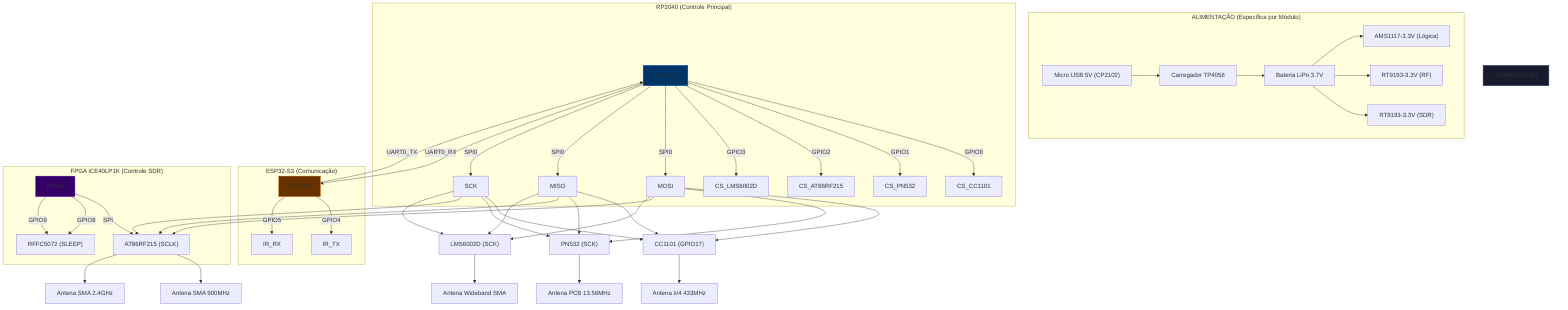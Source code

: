 graph TD
    %% ================ SEÇÃO DE ALIMENTAÇÃO ================
    subgraph "ALIMENTAÇÃO (Específica por Módulo)"
        USB["Micro USB 5V (CP2102)"] --> TP4056["Carregador TP4056"]
        TP4056 --> Bateria["Bateria LiPo 3.7V"]
        Bateria --> AMS1117_3V3["AMS1117-3.3V (Lógica)"]
        Bateria --> LDO_RF["RT9193-3.3V (RF)"]
        Bateria --> LDO_SDR["RT9193-3.3V (SDR)"]
    end

    %% ================ MÓDULO CENTRAL ================
    subgraph "RP2040 (Controle Principal)"
        RP2040 -->|GPIO0| CS_CC1101
        RP2040 -->|GPIO1| CS_PN532
        RP2040 -->|GPIO2| CS_AT86RF215
        RP2040 -->|GPIO3| CS_LMS6002D
        RP2040 -->|SPI0| MOSI
        RP2040 -->|SPI0| MISO
        RP2040 -->|SPI0| SCK
    end

    %% ================ CONEXÕES SPI ================
    MOSI --> CC1101["CC1101 (GPIO18)"]
    MOSI --> PN532["PN532 (MOSI)"]
    MOSI --> AT86RF215["AT86RF215 (MOSI)"]
    MOSI --> LMS6002D["LMS6002D (SDI)"]

    MISO --> CC1101["CC1101 (GPIO16)"]
    MISO --> PN532["PN532 (MISO)"]
    MISO --> AT86RF215["AT86RF215 (MISO)"]
    MISO --> LMS6002D["LMS6002D (SDO)"]

    SCK --> CC1101["CC1101 (GPIO17)"]
    SCK --> PN532["PN532 (SCK)"]
    SCK --> AT86RF215["AT86RF215 (SCLK)"]
    SCK --> LMS6002D["LMS6002D (SCK)"]

    %% ================ CONEXÕES ESP32 ================
    subgraph "ESP32-S3 (Comunicação)"
        ESP32 -->|GPIO4| IR_TX
        ESP32 -->|GPIO5| IR_RX
        ESP32 -->|UART0_TX| RP2040
        RP2040 -->|UART0_RX| ESP32
    end

    %% ================ MÓDULO SDR ================
    subgraph "FPGA iCE40LP1K (Controle SDR)"
        FPGA -->|SPI| AT86RF215
        FPGA -->|GPIO8| RFFC5072["RFFC5072 (ENABLE)"]
        FPGA -->|GPIO9| RFFC5072["RFFC5072 (SLEEP)"]
    end

    %% ================ ANTENAS ================
    CC1101 --> ANT_433["Antena λ/4 433MHz"]
    PN532 --> ANT_NFC["Antena PCB 13.56MHz"]
    AT86RF215 --> ANT_900["Antena SMA 900MHz"]
    AT86RF215 --> ANT_24["Antena SMA 2.4GHz"]
    LMS6002D --> ANT_SDR["Antena Wideband SMA"]

    %% ================ STYLES ================
    style ALIMENTAÇÃO fill:#1a1a2e,stroke:#4a4a8a
    style RP2040 fill:#003366,stroke:#0066cc
    style ESP32 fill:#663300,stroke:#cc6600
    style FPGA fill:#330066,stroke:#6600cc